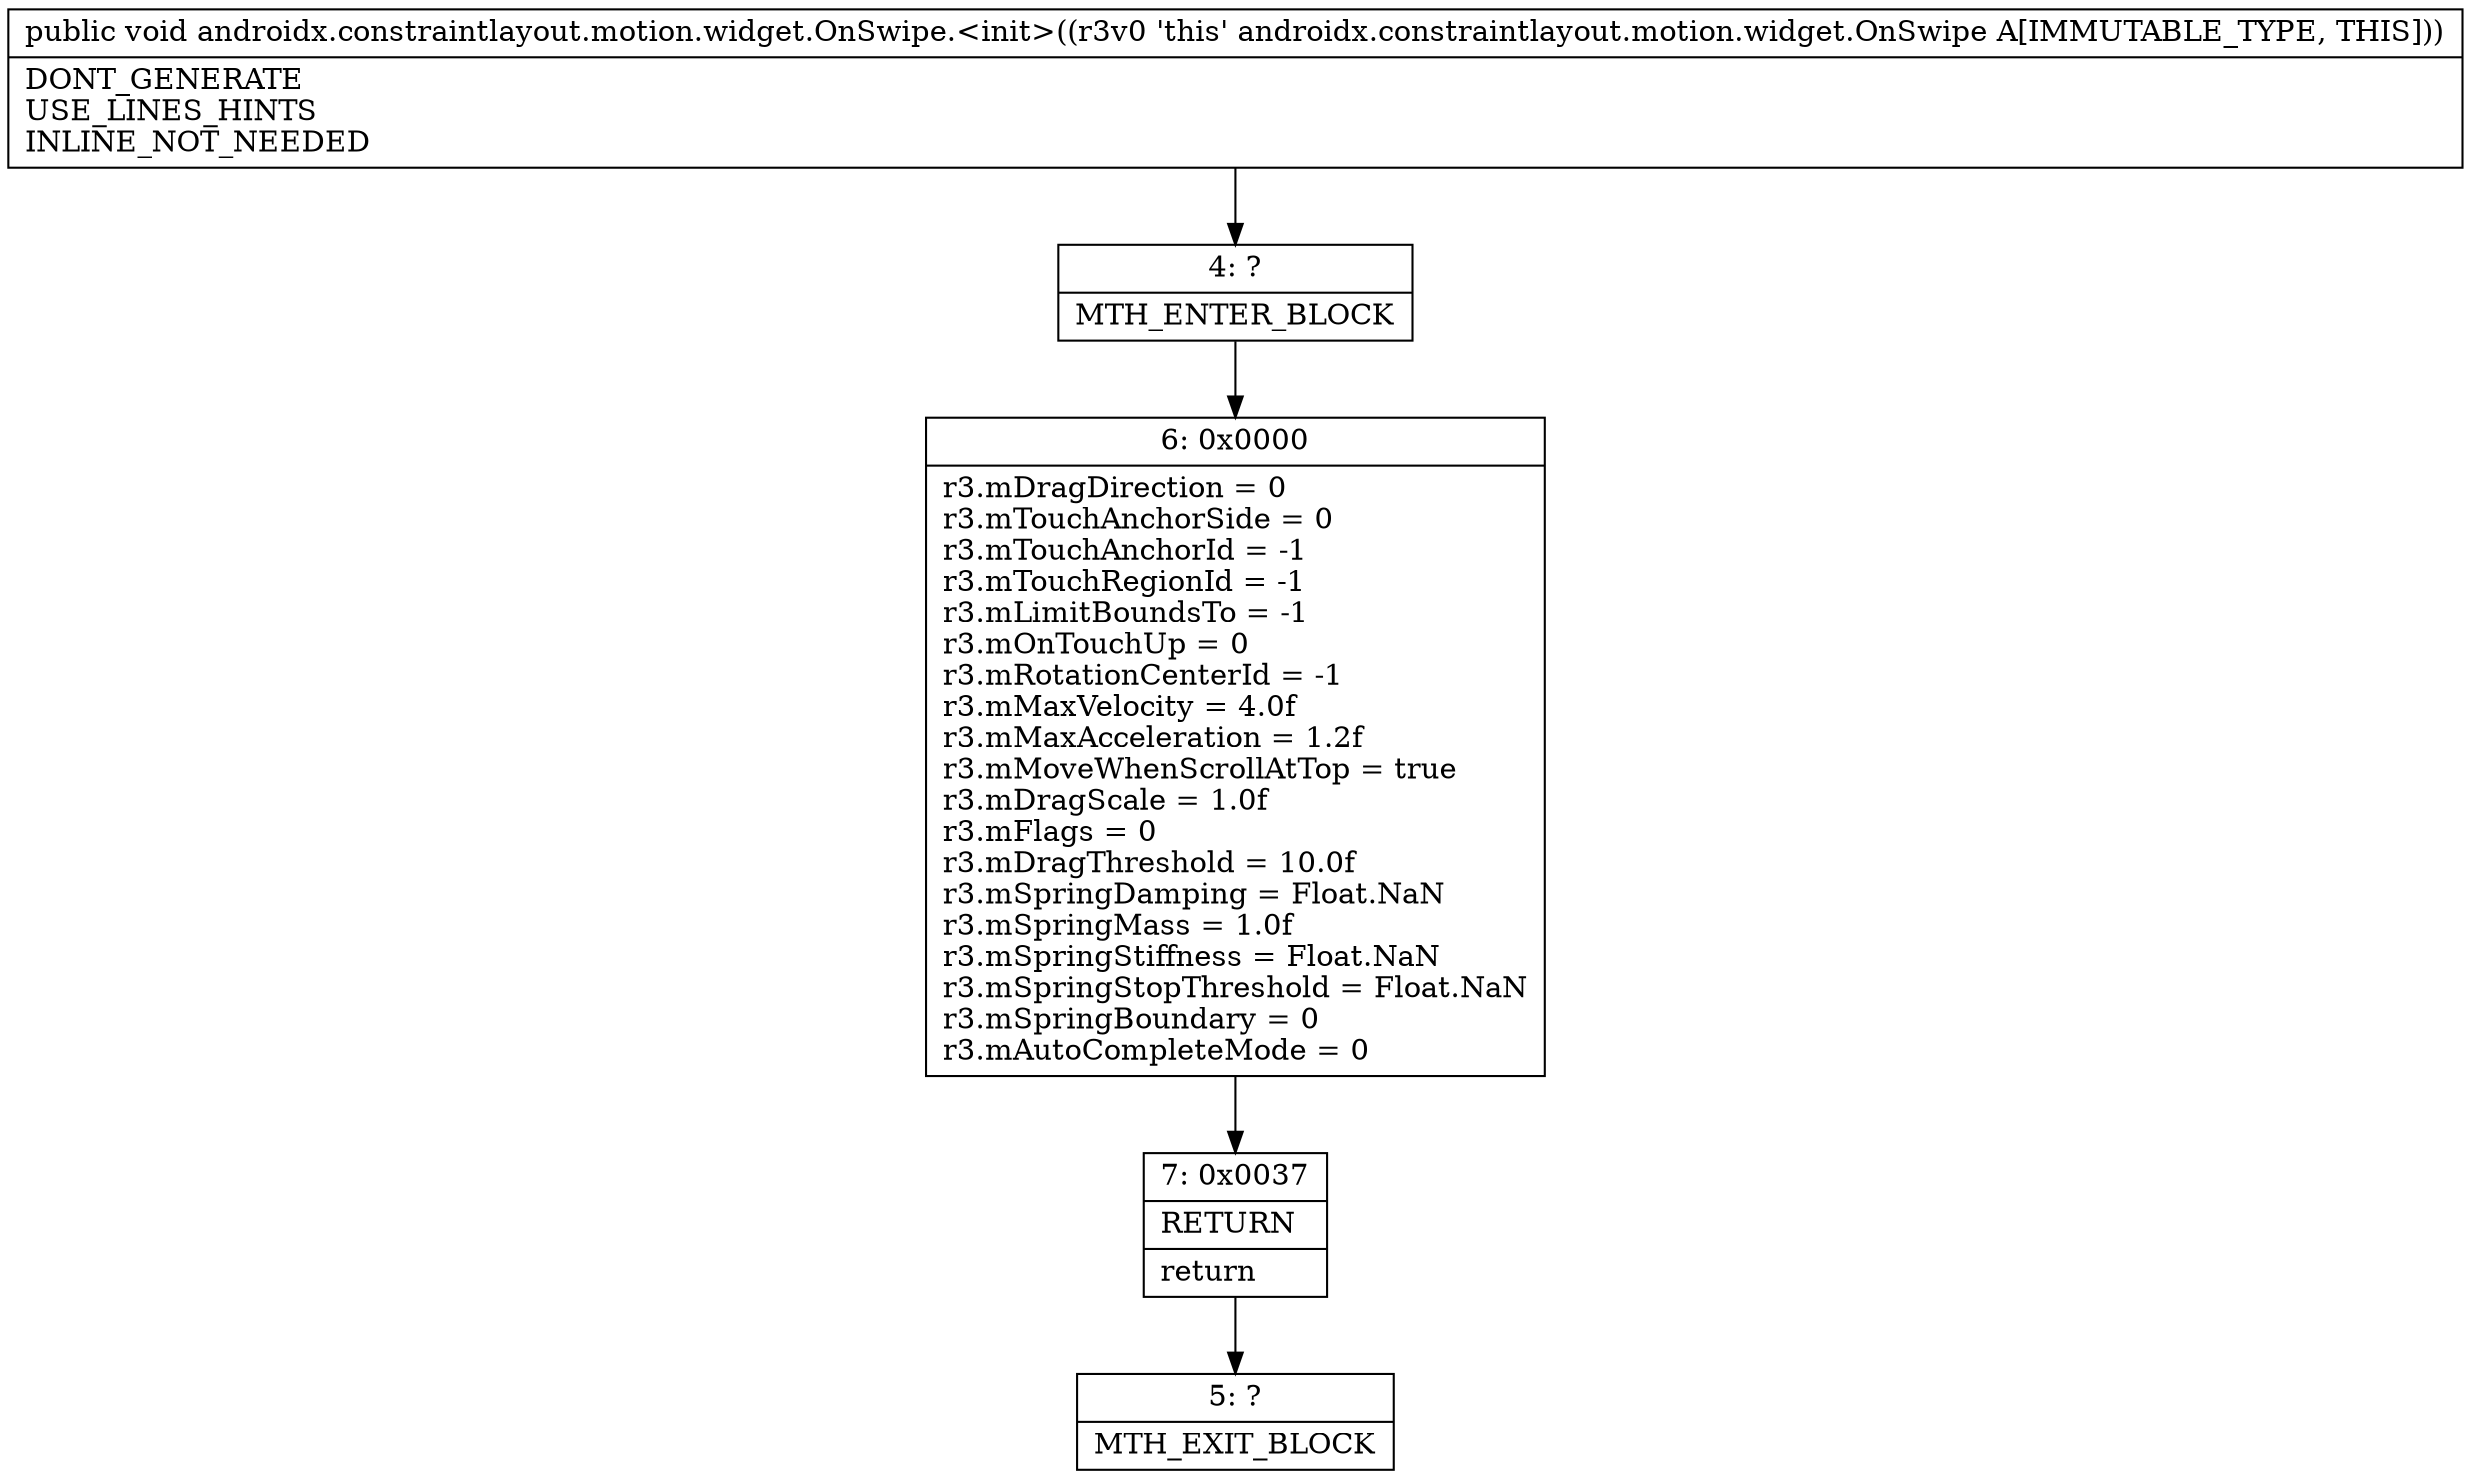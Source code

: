 digraph "CFG forandroidx.constraintlayout.motion.widget.OnSwipe.\<init\>()V" {
Node_4 [shape=record,label="{4\:\ ?|MTH_ENTER_BLOCK\l}"];
Node_6 [shape=record,label="{6\:\ 0x0000|r3.mDragDirection = 0\lr3.mTouchAnchorSide = 0\lr3.mTouchAnchorId = \-1\lr3.mTouchRegionId = \-1\lr3.mLimitBoundsTo = \-1\lr3.mOnTouchUp = 0\lr3.mRotationCenterId = \-1\lr3.mMaxVelocity = 4.0f\lr3.mMaxAcceleration = 1.2f\lr3.mMoveWhenScrollAtTop = true\lr3.mDragScale = 1.0f\lr3.mFlags = 0\lr3.mDragThreshold = 10.0f\lr3.mSpringDamping = Float.NaN\lr3.mSpringMass = 1.0f\lr3.mSpringStiffness = Float.NaN\lr3.mSpringStopThreshold = Float.NaN\lr3.mSpringBoundary = 0\lr3.mAutoCompleteMode = 0\l}"];
Node_7 [shape=record,label="{7\:\ 0x0037|RETURN\l|return\l}"];
Node_5 [shape=record,label="{5\:\ ?|MTH_EXIT_BLOCK\l}"];
MethodNode[shape=record,label="{public void androidx.constraintlayout.motion.widget.OnSwipe.\<init\>((r3v0 'this' androidx.constraintlayout.motion.widget.OnSwipe A[IMMUTABLE_TYPE, THIS]))  | DONT_GENERATE\lUSE_LINES_HINTS\lINLINE_NOT_NEEDED\l}"];
MethodNode -> Node_4;Node_4 -> Node_6;
Node_6 -> Node_7;
Node_7 -> Node_5;
}

